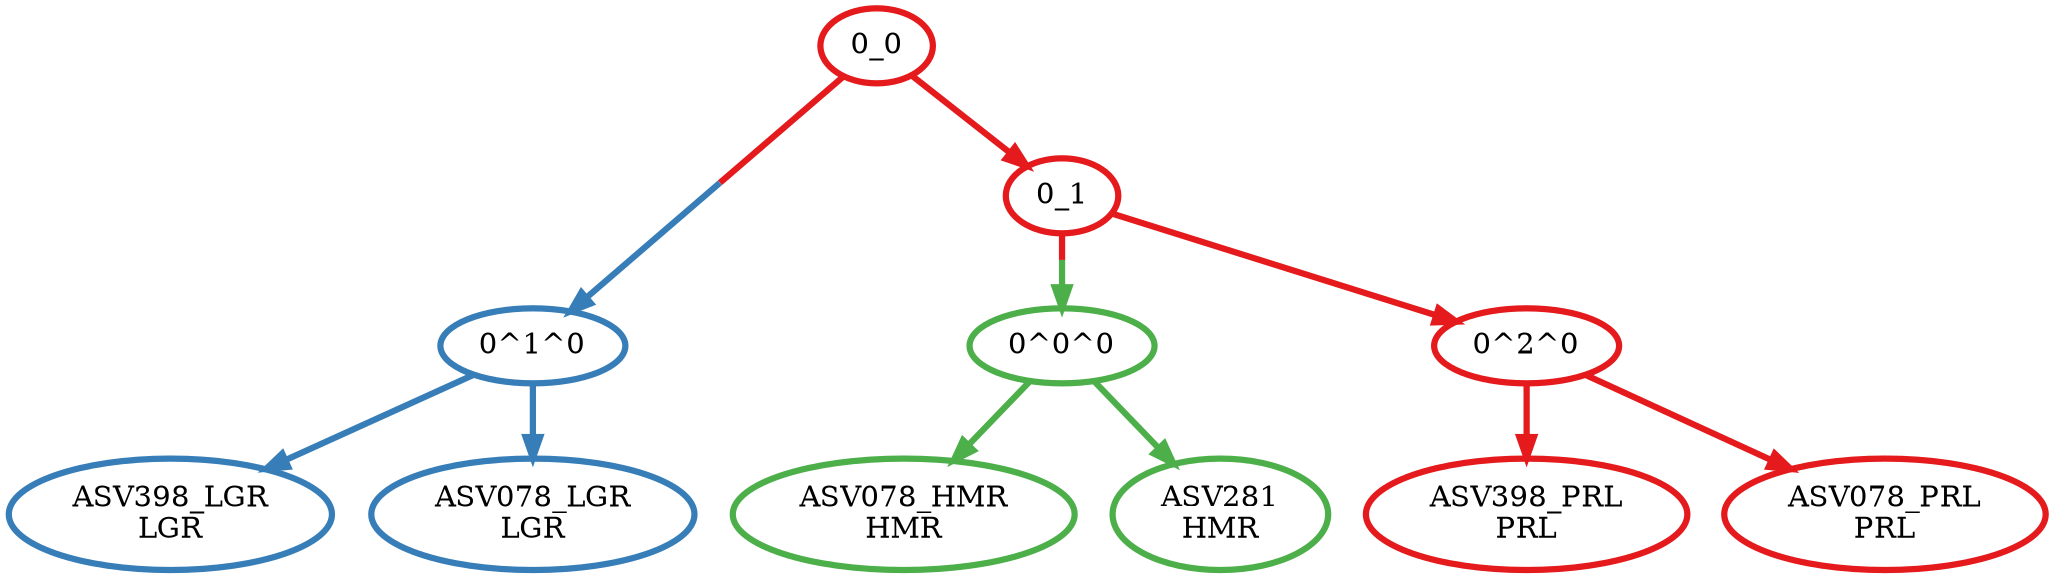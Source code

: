 digraph T {
	{
		rank=same
		10 [penwidth=3,colorscheme=set19,color=3,label="ASV078_HMR\nHMR"]
		9 [penwidth=3,colorscheme=set19,color=3,label="ASV281\nHMR"]
		7 [penwidth=3,colorscheme=set19,color=2,label="ASV398_LGR\nLGR"]
		6 [penwidth=3,colorscheme=set19,color=2,label="ASV078_LGR\nLGR"]
		4 [penwidth=3,colorscheme=set19,color=1,label="ASV398_PRL\nPRL"]
		3 [penwidth=3,colorscheme=set19,color=1,label="ASV078_PRL\nPRL"]
	}
	8 [penwidth=3,colorscheme=set19,color=3,label="0^0^0"]
	5 [penwidth=3,colorscheme=set19,color=2,label="0^1^0"]
	2 [penwidth=3,colorscheme=set19,color=1,label="0^2^0"]
	1 [penwidth=3,colorscheme=set19,color=1,label="0_1"]
	0 [penwidth=3,colorscheme=set19,color=1,label="0_0"]
	8 -> 10 [penwidth=3,colorscheme=set19,color=3]
	8 -> 9 [penwidth=3,colorscheme=set19,color=3]
	5 -> 7 [penwidth=3,colorscheme=set19,color=2]
	5 -> 6 [penwidth=3,colorscheme=set19,color=2]
	2 -> 4 [penwidth=3,colorscheme=set19,color=1]
	2 -> 3 [penwidth=3,colorscheme=set19,color=1]
	1 -> 8 [penwidth=3,colorscheme=set19,color="1;0.5:3"]
	1 -> 2 [penwidth=3,colorscheme=set19,color=1]
	0 -> 5 [penwidth=3,colorscheme=set19,color="1;0.5:2"]
	0 -> 1 [penwidth=3,colorscheme=set19,color=1]
}
